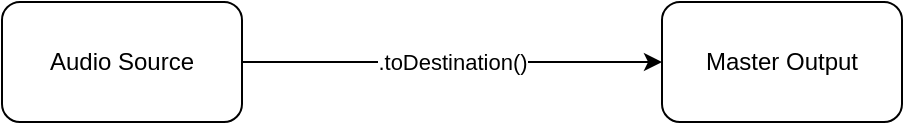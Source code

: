 <mxfile version="20.2.7" type="device"><diagram id="DMvzsWAAzwS0WKQP61jP" name="Page-1"><mxGraphModel dx="786" dy="674" grid="1" gridSize="10" guides="1" tooltips="1" connect="1" arrows="1" fold="1" page="1" pageScale="1" pageWidth="850" pageHeight="1100" math="0" shadow="0"><root><mxCell id="0"/><mxCell id="1" parent="0"/><mxCell id="ltRzTfBBgg2FFDaOuWrk-3" value=".toDestination()" style="edgeStyle=orthogonalEdgeStyle;rounded=0;orthogonalLoop=1;jettySize=auto;html=1;" edge="1" parent="1" source="ltRzTfBBgg2FFDaOuWrk-1" target="ltRzTfBBgg2FFDaOuWrk-2"><mxGeometry relative="1" as="geometry"/></mxCell><mxCell id="ltRzTfBBgg2FFDaOuWrk-1" value="Audio Source" style="rounded=1;whiteSpace=wrap;html=1;" vertex="1" parent="1"><mxGeometry x="120" y="250" width="120" height="60" as="geometry"/></mxCell><mxCell id="ltRzTfBBgg2FFDaOuWrk-2" value="Master Output" style="rounded=1;whiteSpace=wrap;html=1;" vertex="1" parent="1"><mxGeometry x="450" y="250" width="120" height="60" as="geometry"/></mxCell></root></mxGraphModel></diagram></mxfile>